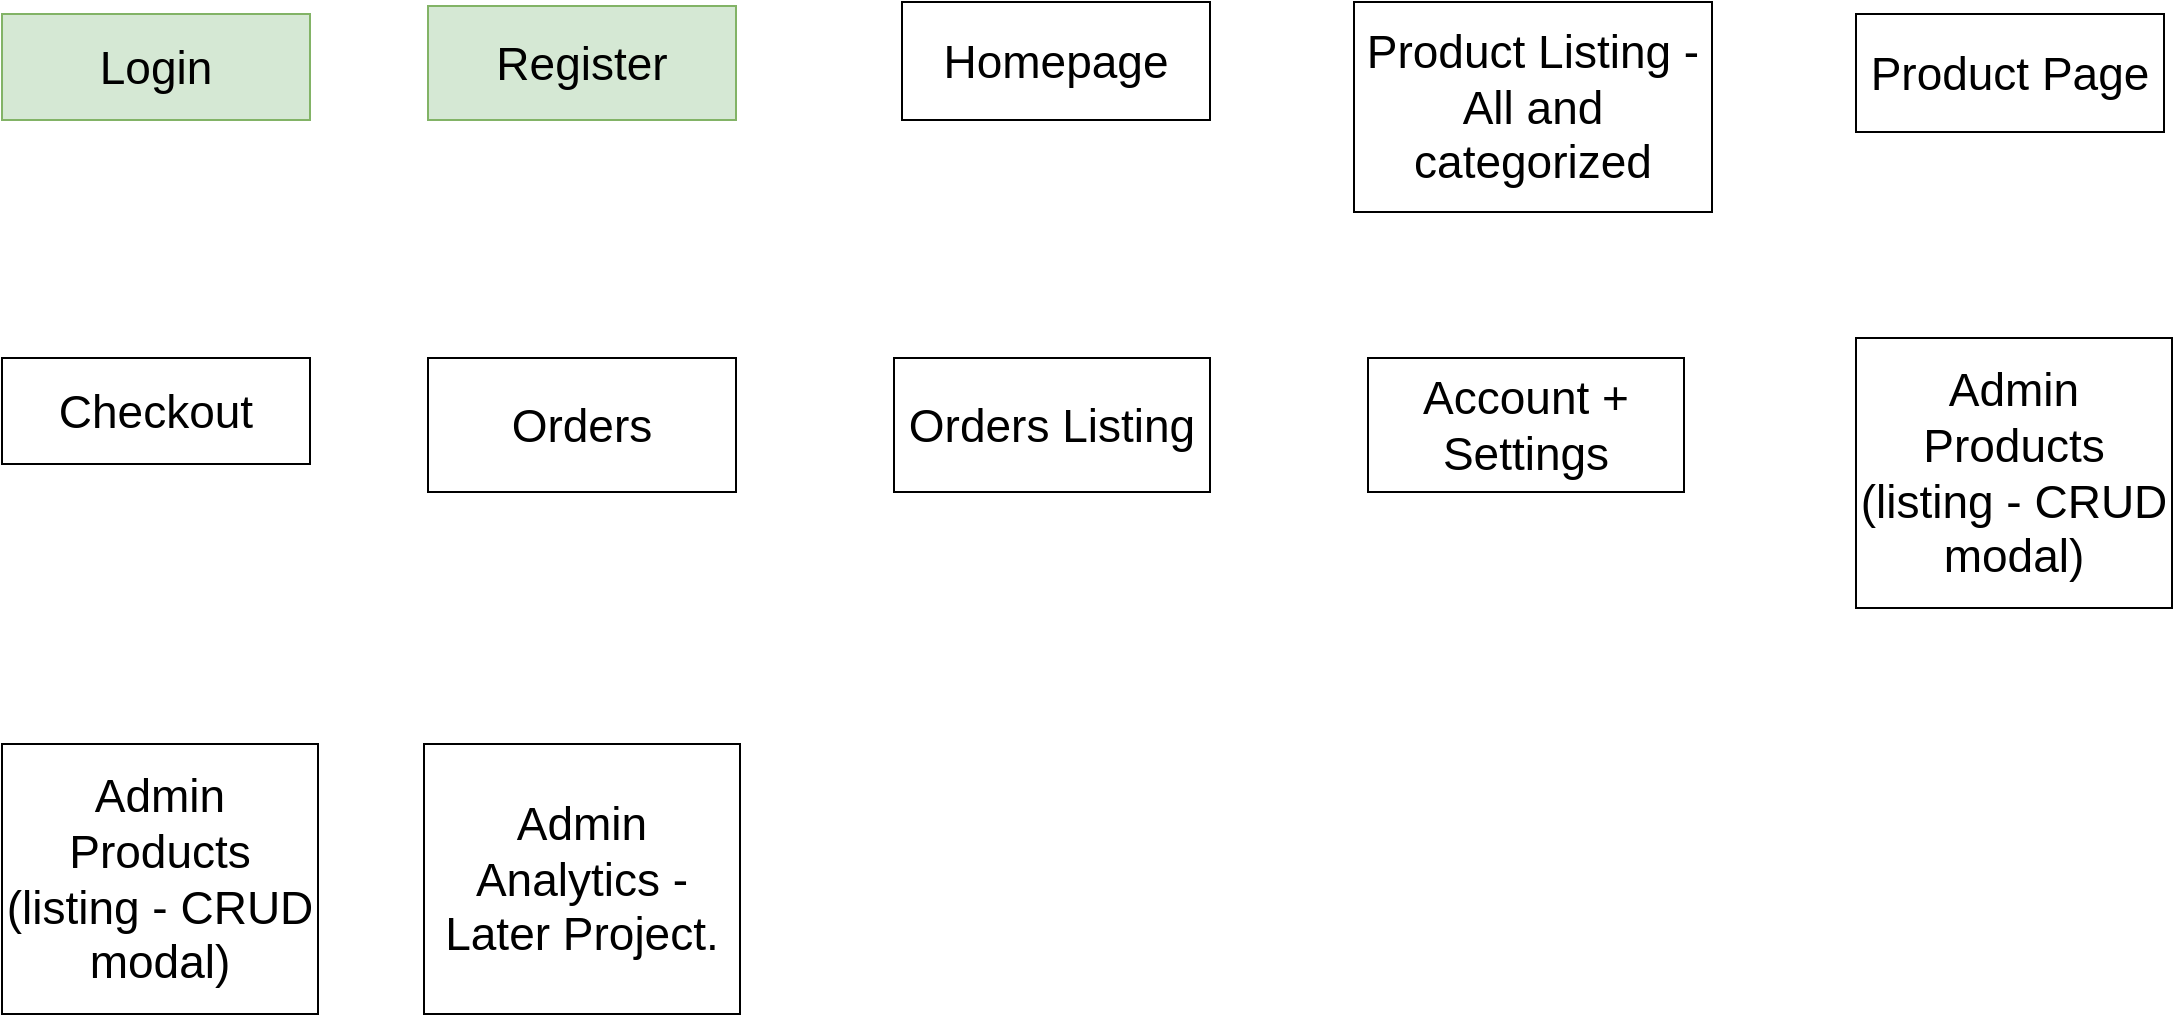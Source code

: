 <mxfile version="24.7.2" type="github">
  <diagram name="Page-1" id="X2_wb8nsPO4MIK10mP-o">
    <mxGraphModel dx="1746" dy="854" grid="0" gridSize="10" guides="1" tooltips="1" connect="1" arrows="1" fold="1" page="1" pageScale="1" pageWidth="1169" pageHeight="827" math="0" shadow="0">
      <root>
        <mxCell id="0" />
        <mxCell id="1" parent="0" />
        <mxCell id="lhgkrugk862irGy0ZhnZ-1" value="&lt;font style=&quot;font-size: 23px;&quot;&gt;Homepage&lt;/font&gt;" style="rounded=0;whiteSpace=wrap;html=1;align=center;" vertex="1" parent="1">
          <mxGeometry x="484" y="31" width="154" height="59" as="geometry" />
        </mxCell>
        <mxCell id="lhgkrugk862irGy0ZhnZ-2" value="&lt;font style=&quot;font-size: 23px;&quot;&gt;Login&lt;/font&gt;&lt;span style=&quot;color: rgba(0, 0, 0, 0); font-family: monospace; font-size: 0px; text-align: start; text-wrap: nowrap;&quot;&gt;%3CmxGraphModel%3E%3Croot%3E%3CmxCell%20id%3D%220%22%2F%3E%3CmxCell%20id%3D%221%22%20parent%3D%220%22%2F%3E%3CmxCell%20id%3D%222%22%20value%3D%22%26lt%3Bfont%20style%3D%26quot%3Bfont-size%3A%2023px%3B%26quot%3B%26gt%3BHomepage%26lt%3B%2Ffont%26gt%3B%22%20style%3D%22rounded%3D0%3BwhiteSpace%3Dwrap%3Bhtml%3D1%3Balign%3Dcenter%3B%22%20vertex%3D%221%22%20parent%3D%221%22%3E%3CmxGeometry%20x%3D%22477%22%20y%3D%22208%22%20width%3D%22154%22%20height%3D%2289%22%20as%3D%22geometry%22%2F%3E%3C%2FmxCell%3E%3C%2Froot%3E%3C%2FmxGraphModel%3E&lt;/span&gt;" style="rounded=0;whiteSpace=wrap;html=1;align=center;fillColor=#d5e8d4;strokeColor=#82b366;" vertex="1" parent="1">
          <mxGeometry x="34" y="37" width="154" height="53" as="geometry" />
        </mxCell>
        <mxCell id="lhgkrugk862irGy0ZhnZ-3" value="&lt;font style=&quot;font-size: 23px;&quot;&gt;Register&lt;/font&gt;" style="rounded=0;whiteSpace=wrap;html=1;align=center;fillColor=#d5e8d4;strokeColor=#82b366;" vertex="1" parent="1">
          <mxGeometry x="247" y="33" width="154" height="57" as="geometry" />
        </mxCell>
        <mxCell id="lhgkrugk862irGy0ZhnZ-16" value="&lt;span style=&quot;font-size: 23px;&quot;&gt;Product Listing - All and categorized&lt;/span&gt;" style="rounded=0;whiteSpace=wrap;html=1;align=center;" vertex="1" parent="1">
          <mxGeometry x="710" y="31" width="179" height="105" as="geometry" />
        </mxCell>
        <mxCell id="lhgkrugk862irGy0ZhnZ-19" value="&lt;font style=&quot;font-size: 23px;&quot;&gt;Product Page&lt;/font&gt;" style="rounded=0;whiteSpace=wrap;html=1;align=center;" vertex="1" parent="1">
          <mxGeometry x="961" y="37" width="154" height="59" as="geometry" />
        </mxCell>
        <mxCell id="lhgkrugk862irGy0ZhnZ-23" value="&lt;span style=&quot;font-size: 23px;&quot;&gt;Checkout&lt;/span&gt;" style="rounded=0;whiteSpace=wrap;html=1;align=center;" vertex="1" parent="1">
          <mxGeometry x="34" y="209" width="154" height="53" as="geometry" />
        </mxCell>
        <mxCell id="lhgkrugk862irGy0ZhnZ-24" value="&lt;span style=&quot;font-size: 23px;&quot;&gt;Orders&lt;/span&gt;" style="rounded=0;whiteSpace=wrap;html=1;align=center;" vertex="1" parent="1">
          <mxGeometry x="247" y="209" width="154" height="67" as="geometry" />
        </mxCell>
        <mxCell id="lhgkrugk862irGy0ZhnZ-25" value="&lt;span style=&quot;font-size: 23px;&quot;&gt;Orders Listing&lt;/span&gt;" style="rounded=0;whiteSpace=wrap;html=1;align=center;" vertex="1" parent="1">
          <mxGeometry x="480" y="209" width="158" height="67" as="geometry" />
        </mxCell>
        <mxCell id="lhgkrugk862irGy0ZhnZ-27" value="&lt;span style=&quot;font-size: 23px;&quot;&gt;Account + Settings&lt;/span&gt;" style="rounded=0;whiteSpace=wrap;html=1;align=center;" vertex="1" parent="1">
          <mxGeometry x="717" y="209" width="158" height="67" as="geometry" />
        </mxCell>
        <mxCell id="lhgkrugk862irGy0ZhnZ-28" value="&lt;span style=&quot;font-size: 23px;&quot;&gt;Admin Products (listing - CRUD modal)&lt;/span&gt;" style="rounded=0;whiteSpace=wrap;html=1;align=center;" vertex="1" parent="1">
          <mxGeometry x="961" y="199" width="158" height="135" as="geometry" />
        </mxCell>
        <mxCell id="lhgkrugk862irGy0ZhnZ-29" value="&lt;span style=&quot;font-size: 23px;&quot;&gt;Admin Products (listing - CRUD modal)&lt;/span&gt;" style="rounded=0;whiteSpace=wrap;html=1;align=center;" vertex="1" parent="1">
          <mxGeometry x="34" y="402" width="158" height="135" as="geometry" />
        </mxCell>
        <mxCell id="lhgkrugk862irGy0ZhnZ-30" value="&lt;span style=&quot;font-size: 23px;&quot;&gt;Admin Analytics - Later Project.&lt;/span&gt;" style="rounded=0;whiteSpace=wrap;html=1;align=center;" vertex="1" parent="1">
          <mxGeometry x="245" y="402" width="158" height="135" as="geometry" />
        </mxCell>
      </root>
    </mxGraphModel>
  </diagram>
</mxfile>
